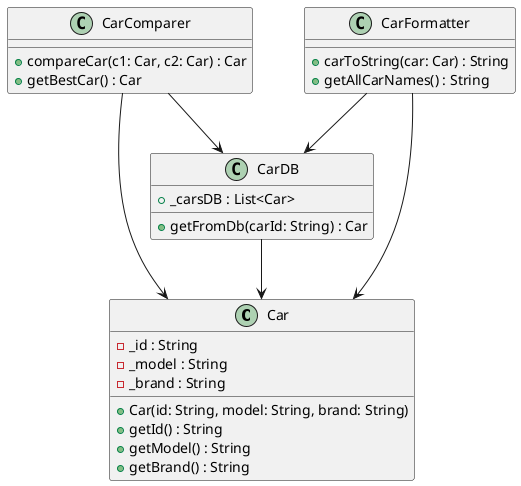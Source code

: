 @startuml

class Car {
    - _id : String
    - _model : String
    - _brand : String
    + Car(id: String, model: String, brand: String)
    + getId() : String
    + getModel() : String
    + getBrand() : String
}

class CarDB {
    + _carsDB : List<Car>
    + getFromDb(carId: String) : Car
}

class CarComparer {
    + compareCar(c1: Car, c2: Car) : Car
    + getBestCar() : Car
}

class CarFormatter {
    + carToString(car: Car) : String
    + getAllCarNames() : String
}

CarDB -->  Car
CarComparer -->  Car
CarComparer -->  CarDB
CarFormatter --> Car
CarFormatter --> CarDB

@enduml

